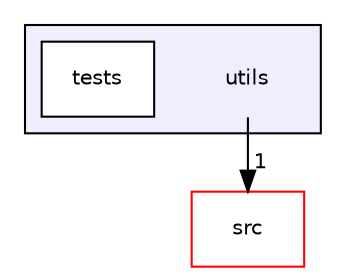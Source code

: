 digraph "utils" {
  compound=true
  node [ fontsize="10", fontname="Helvetica"];
  edge [ labelfontsize="10", labelfontname="Helvetica"];
  subgraph clusterdir_cbdb8362360e11eafe2fa3bc74cf0ffd {
    graph [ bgcolor="#eeeeff", pencolor="black", label="" URL="dir_cbdb8362360e11eafe2fa3bc74cf0ffd.html"];
    dir_cbdb8362360e11eafe2fa3bc74cf0ffd [shape=plaintext label="utils"];
  dir_9596882d4100621d12449aabc10d7149 [shape=box label="tests" fillcolor="white" style="filled" URL="dir_9596882d4100621d12449aabc10d7149.html"];
  }
  dir_68267d1309a1af8e8297ef4c3efbcdba [shape=box label="src" fillcolor="white" style="filled" color="red" URL="dir_68267d1309a1af8e8297ef4c3efbcdba.html"];
  dir_cbdb8362360e11eafe2fa3bc74cf0ffd->dir_68267d1309a1af8e8297ef4c3efbcdba [headlabel="1", labeldistance=1.5 headhref="dir_000253_000015.html"];
}
